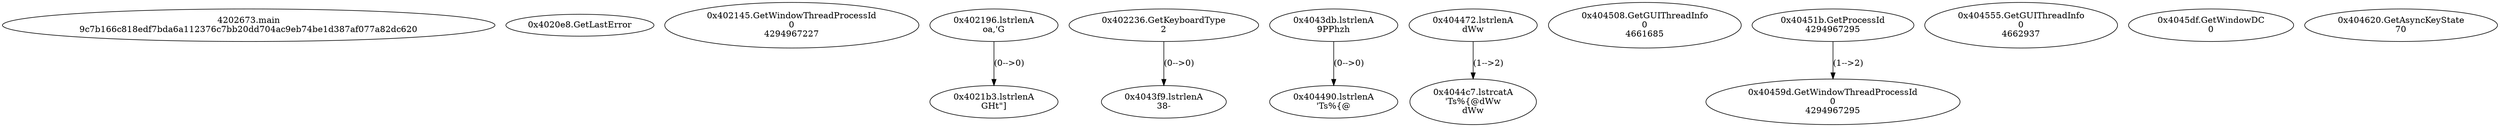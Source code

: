 // Global SCDG with merge call
digraph {
	0 [label="4202673.main
9c7b166c818edf7bda6a112376c7bb20dd704ac9eb74be1d387af077a82dc620"]
	1 [label="0x4020e8.GetLastError
"]
	2 [label="0x402145.GetWindowThreadProcessId
0
4294967227"]
	3 [label="0x402196.lstrlenA
oa,'G"]
	4 [label="0x4021b3.lstrlenA
GHt\"]"]
	3 -> 4 [label="(0-->0)"]
	5 [label="0x402236.GetKeyboardType
2"]
	6 [label="0x4043db.lstrlenA
9PPhzh"]
	7 [label="0x4043f9.lstrlenA
\38-"]
	5 -> 7 [label="(0-->0)"]
	8 [label="0x404472.lstrlenA
dWw"]
	9 [label="0x404490.lstrlenA
'Ts%{@"]
	6 -> 9 [label="(0-->0)"]
	10 [label="0x4044c7.lstrcatA
'Ts%{@dWw
dWw"]
	8 -> 10 [label="(1-->2)"]
	11 [label="0x404508.GetGUIThreadInfo
0
4661685"]
	12 [label="0x40451b.GetProcessId
4294967295"]
	13 [label="0x404555.GetGUIThreadInfo
0
4662937"]
	14 [label="0x40459d.GetWindowThreadProcessId
0
4294967295"]
	12 -> 14 [label="(1-->2)"]
	15 [label="0x4045df.GetWindowDC
0"]
	16 [label="0x404620.GetAsyncKeyState
70"]
}
